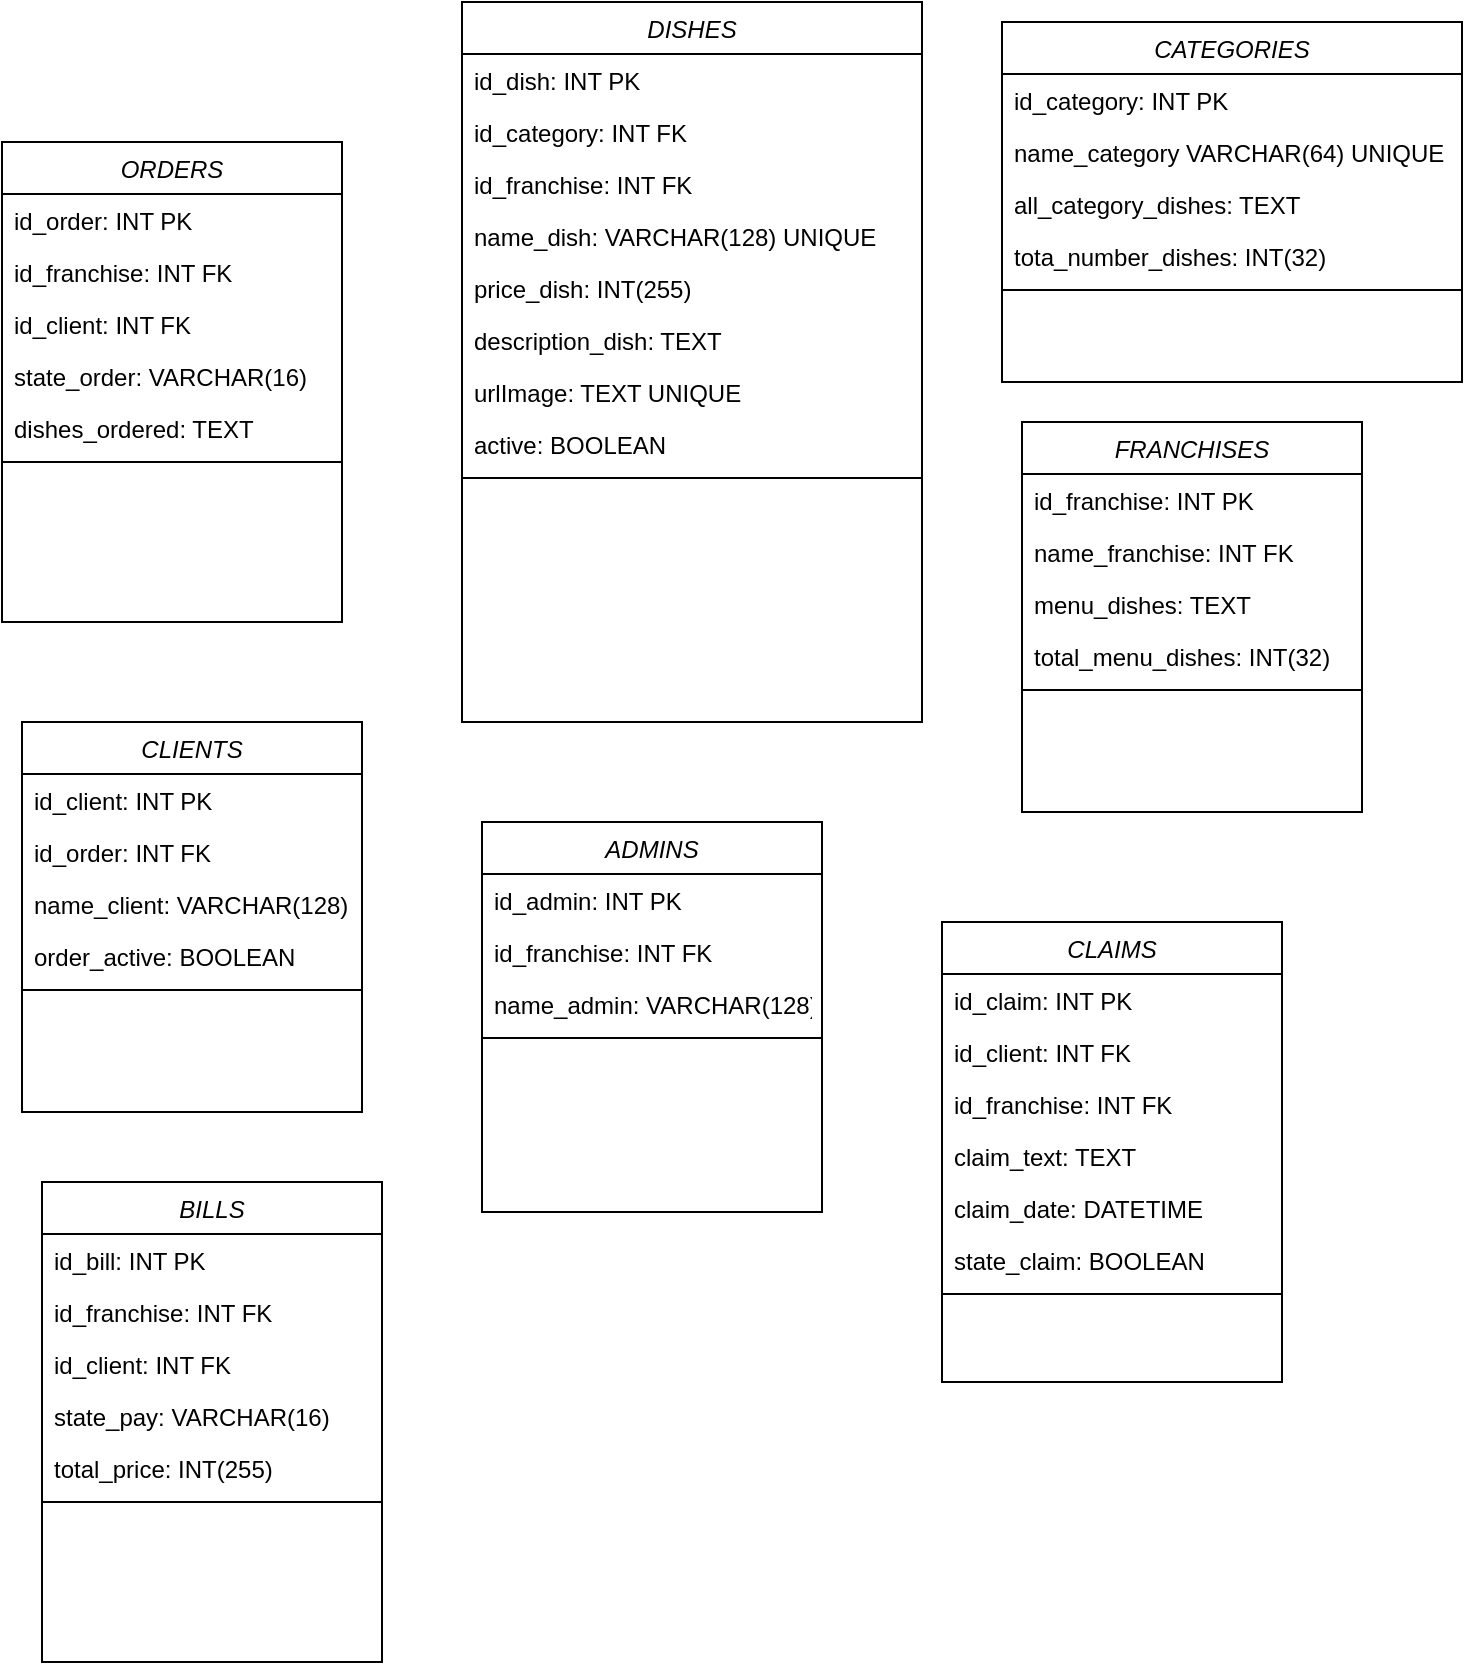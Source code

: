 <mxfile version="21.6.5" type="device">
  <diagram id="C5RBs43oDa-KdzZeNtuy" name="Page-1">
    <mxGraphModel dx="1050" dy="605" grid="1" gridSize="10" guides="1" tooltips="1" connect="1" arrows="1" fold="1" page="1" pageScale="1" pageWidth="827" pageHeight="1169" math="0" shadow="0">
      <root>
        <mxCell id="WIyWlLk6GJQsqaUBKTNV-0" />
        <mxCell id="WIyWlLk6GJQsqaUBKTNV-1" parent="WIyWlLk6GJQsqaUBKTNV-0" />
        <mxCell id="zkfFHV4jXpPFQw0GAbJ--0" value="DISHES" style="swimlane;fontStyle=2;align=center;verticalAlign=top;childLayout=stackLayout;horizontal=1;startSize=26;horizontalStack=0;resizeParent=1;resizeLast=0;collapsible=1;marginBottom=0;rounded=0;shadow=0;strokeWidth=1;" parent="WIyWlLk6GJQsqaUBKTNV-1" vertex="1">
          <mxGeometry x="290" y="70" width="230" height="360" as="geometry">
            <mxRectangle x="230" y="140" width="160" height="26" as="alternateBounds" />
          </mxGeometry>
        </mxCell>
        <mxCell id="zkfFHV4jXpPFQw0GAbJ--1" value="id_dish: INT PK" style="text;align=left;verticalAlign=top;spacingLeft=4;spacingRight=4;overflow=hidden;rotatable=0;points=[[0,0.5],[1,0.5]];portConstraint=eastwest;" parent="zkfFHV4jXpPFQw0GAbJ--0" vertex="1">
          <mxGeometry y="26" width="230" height="26" as="geometry" />
        </mxCell>
        <mxCell id="qpulZTgxZBUoSU7CvV7U-4" value="id_category: INT FK " style="text;align=left;verticalAlign=top;spacingLeft=4;spacingRight=4;overflow=hidden;rotatable=0;points=[[0,0.5],[1,0.5]];portConstraint=eastwest;" vertex="1" parent="zkfFHV4jXpPFQw0GAbJ--0">
          <mxGeometry y="52" width="230" height="26" as="geometry" />
        </mxCell>
        <mxCell id="qpulZTgxZBUoSU7CvV7U-1" value="id_franchise: INT FK" style="text;align=left;verticalAlign=top;spacingLeft=4;spacingRight=4;overflow=hidden;rotatable=0;points=[[0,0.5],[1,0.5]];portConstraint=eastwest;" vertex="1" parent="zkfFHV4jXpPFQw0GAbJ--0">
          <mxGeometry y="78" width="230" height="26" as="geometry" />
        </mxCell>
        <mxCell id="zkfFHV4jXpPFQw0GAbJ--2" value="name_dish: VARCHAR(128) UNIQUE" style="text;align=left;verticalAlign=top;spacingLeft=4;spacingRight=4;overflow=hidden;rotatable=0;points=[[0,0.5],[1,0.5]];portConstraint=eastwest;rounded=0;shadow=0;html=0;" parent="zkfFHV4jXpPFQw0GAbJ--0" vertex="1">
          <mxGeometry y="104" width="230" height="26" as="geometry" />
        </mxCell>
        <mxCell id="zkfFHV4jXpPFQw0GAbJ--3" value="price_dish: INT(255)" style="text;align=left;verticalAlign=top;spacingLeft=4;spacingRight=4;overflow=hidden;rotatable=0;points=[[0,0.5],[1,0.5]];portConstraint=eastwest;rounded=0;shadow=0;html=0;" parent="zkfFHV4jXpPFQw0GAbJ--0" vertex="1">
          <mxGeometry y="130" width="230" height="26" as="geometry" />
        </mxCell>
        <mxCell id="zkfFHV4jXpPFQw0GAbJ--5" value="description_dish: TEXT " style="text;align=left;verticalAlign=top;spacingLeft=4;spacingRight=4;overflow=hidden;rotatable=0;points=[[0,0.5],[1,0.5]];portConstraint=eastwest;" parent="zkfFHV4jXpPFQw0GAbJ--0" vertex="1">
          <mxGeometry y="156" width="230" height="26" as="geometry" />
        </mxCell>
        <mxCell id="qpulZTgxZBUoSU7CvV7U-2" value="urlImage: TEXT UNIQUE" style="text;align=left;verticalAlign=top;spacingLeft=4;spacingRight=4;overflow=hidden;rotatable=0;points=[[0,0.5],[1,0.5]];portConstraint=eastwest;" vertex="1" parent="zkfFHV4jXpPFQw0GAbJ--0">
          <mxGeometry y="182" width="230" height="26" as="geometry" />
        </mxCell>
        <mxCell id="qpulZTgxZBUoSU7CvV7U-3" value="active: BOOLEAN" style="text;align=left;verticalAlign=top;spacingLeft=4;spacingRight=4;overflow=hidden;rotatable=0;points=[[0,0.5],[1,0.5]];portConstraint=eastwest;" vertex="1" parent="zkfFHV4jXpPFQw0GAbJ--0">
          <mxGeometry y="208" width="230" height="26" as="geometry" />
        </mxCell>
        <mxCell id="zkfFHV4jXpPFQw0GAbJ--4" value="" style="line;html=1;strokeWidth=1;align=left;verticalAlign=middle;spacingTop=-1;spacingLeft=3;spacingRight=3;rotatable=0;labelPosition=right;points=[];portConstraint=eastwest;" parent="zkfFHV4jXpPFQw0GAbJ--0" vertex="1">
          <mxGeometry y="234" width="230" height="8" as="geometry" />
        </mxCell>
        <mxCell id="qpulZTgxZBUoSU7CvV7U-6" value="ORDERS" style="swimlane;fontStyle=2;align=center;verticalAlign=top;childLayout=stackLayout;horizontal=1;startSize=26;horizontalStack=0;resizeParent=1;resizeLast=0;collapsible=1;marginBottom=0;rounded=0;shadow=0;strokeWidth=1;" vertex="1" parent="WIyWlLk6GJQsqaUBKTNV-1">
          <mxGeometry x="60" y="140" width="170" height="240" as="geometry">
            <mxRectangle x="230" y="140" width="160" height="26" as="alternateBounds" />
          </mxGeometry>
        </mxCell>
        <mxCell id="qpulZTgxZBUoSU7CvV7U-7" value="id_order: INT PK" style="text;align=left;verticalAlign=top;spacingLeft=4;spacingRight=4;overflow=hidden;rotatable=0;points=[[0,0.5],[1,0.5]];portConstraint=eastwest;" vertex="1" parent="qpulZTgxZBUoSU7CvV7U-6">
          <mxGeometry y="26" width="170" height="26" as="geometry" />
        </mxCell>
        <mxCell id="qpulZTgxZBUoSU7CvV7U-9" value="id_franchise: INT FK" style="text;align=left;verticalAlign=top;spacingLeft=4;spacingRight=4;overflow=hidden;rotatable=0;points=[[0,0.5],[1,0.5]];portConstraint=eastwest;" vertex="1" parent="qpulZTgxZBUoSU7CvV7U-6">
          <mxGeometry y="52" width="170" height="26" as="geometry" />
        </mxCell>
        <mxCell id="qpulZTgxZBUoSU7CvV7U-14" value="id_client: INT FK" style="text;align=left;verticalAlign=top;spacingLeft=4;spacingRight=4;overflow=hidden;rotatable=0;points=[[0,0.5],[1,0.5]];portConstraint=eastwest;" vertex="1" parent="qpulZTgxZBUoSU7CvV7U-6">
          <mxGeometry y="78" width="170" height="26" as="geometry" />
        </mxCell>
        <mxCell id="qpulZTgxZBUoSU7CvV7U-10" value="state_order: VARCHAR(16) " style="text;align=left;verticalAlign=top;spacingLeft=4;spacingRight=4;overflow=hidden;rotatable=0;points=[[0,0.5],[1,0.5]];portConstraint=eastwest;rounded=0;shadow=0;html=0;" vertex="1" parent="qpulZTgxZBUoSU7CvV7U-6">
          <mxGeometry y="104" width="170" height="26" as="geometry" />
        </mxCell>
        <mxCell id="qpulZTgxZBUoSU7CvV7U-11" value="dishes_ordered: TEXT" style="text;align=left;verticalAlign=top;spacingLeft=4;spacingRight=4;overflow=hidden;rotatable=0;points=[[0,0.5],[1,0.5]];portConstraint=eastwest;rounded=0;shadow=0;html=0;" vertex="1" parent="qpulZTgxZBUoSU7CvV7U-6">
          <mxGeometry y="130" width="170" height="26" as="geometry" />
        </mxCell>
        <mxCell id="qpulZTgxZBUoSU7CvV7U-15" value="" style="line;html=1;strokeWidth=1;align=left;verticalAlign=middle;spacingTop=-1;spacingLeft=3;spacingRight=3;rotatable=0;labelPosition=right;points=[];portConstraint=eastwest;" vertex="1" parent="qpulZTgxZBUoSU7CvV7U-6">
          <mxGeometry y="156" width="170" height="8" as="geometry" />
        </mxCell>
        <mxCell id="qpulZTgxZBUoSU7CvV7U-18" value="CATEGORIES" style="swimlane;fontStyle=2;align=center;verticalAlign=top;childLayout=stackLayout;horizontal=1;startSize=26;horizontalStack=0;resizeParent=1;resizeLast=0;collapsible=1;marginBottom=0;rounded=0;shadow=0;strokeWidth=1;" vertex="1" parent="WIyWlLk6GJQsqaUBKTNV-1">
          <mxGeometry x="560" y="80" width="230" height="180" as="geometry">
            <mxRectangle x="230" y="140" width="160" height="26" as="alternateBounds" />
          </mxGeometry>
        </mxCell>
        <mxCell id="qpulZTgxZBUoSU7CvV7U-19" value="id_category: INT PK" style="text;align=left;verticalAlign=top;spacingLeft=4;spacingRight=4;overflow=hidden;rotatable=0;points=[[0,0.5],[1,0.5]];portConstraint=eastwest;" vertex="1" parent="qpulZTgxZBUoSU7CvV7U-18">
          <mxGeometry y="26" width="230" height="26" as="geometry" />
        </mxCell>
        <mxCell id="qpulZTgxZBUoSU7CvV7U-21" value="name_category VARCHAR(64) UNIQUE" style="text;align=left;verticalAlign=top;spacingLeft=4;spacingRight=4;overflow=hidden;rotatable=0;points=[[0,0.5],[1,0.5]];portConstraint=eastwest;rounded=0;shadow=0;html=0;" vertex="1" parent="qpulZTgxZBUoSU7CvV7U-18">
          <mxGeometry y="52" width="230" height="26" as="geometry" />
        </mxCell>
        <mxCell id="qpulZTgxZBUoSU7CvV7U-32" value="all_category_dishes: TEXT" style="text;align=left;verticalAlign=top;spacingLeft=4;spacingRight=4;overflow=hidden;rotatable=0;points=[[0,0.5],[1,0.5]];portConstraint=eastwest;rounded=0;shadow=0;html=0;" vertex="1" parent="qpulZTgxZBUoSU7CvV7U-18">
          <mxGeometry y="78" width="230" height="26" as="geometry" />
        </mxCell>
        <mxCell id="qpulZTgxZBUoSU7CvV7U-22" value="tota_number_dishes: INT(32)" style="text;align=left;verticalAlign=top;spacingLeft=4;spacingRight=4;overflow=hidden;rotatable=0;points=[[0,0.5],[1,0.5]];portConstraint=eastwest;rounded=0;shadow=0;html=0;" vertex="1" parent="qpulZTgxZBUoSU7CvV7U-18">
          <mxGeometry y="104" width="230" height="26" as="geometry" />
        </mxCell>
        <mxCell id="qpulZTgxZBUoSU7CvV7U-24" value="" style="line;html=1;strokeWidth=1;align=left;verticalAlign=middle;spacingTop=-1;spacingLeft=3;spacingRight=3;rotatable=0;labelPosition=right;points=[];portConstraint=eastwest;" vertex="1" parent="qpulZTgxZBUoSU7CvV7U-18">
          <mxGeometry y="130" width="230" height="8" as="geometry" />
        </mxCell>
        <mxCell id="qpulZTgxZBUoSU7CvV7U-25" value="FRANCHISES" style="swimlane;fontStyle=2;align=center;verticalAlign=top;childLayout=stackLayout;horizontal=1;startSize=26;horizontalStack=0;resizeParent=1;resizeLast=0;collapsible=1;marginBottom=0;rounded=0;shadow=0;strokeWidth=1;" vertex="1" parent="WIyWlLk6GJQsqaUBKTNV-1">
          <mxGeometry x="570" y="280" width="170" height="195" as="geometry">
            <mxRectangle x="230" y="140" width="160" height="26" as="alternateBounds" />
          </mxGeometry>
        </mxCell>
        <mxCell id="qpulZTgxZBUoSU7CvV7U-26" value="id_franchise: INT PK" style="text;align=left;verticalAlign=top;spacingLeft=4;spacingRight=4;overflow=hidden;rotatable=0;points=[[0,0.5],[1,0.5]];portConstraint=eastwest;" vertex="1" parent="qpulZTgxZBUoSU7CvV7U-25">
          <mxGeometry y="26" width="170" height="26" as="geometry" />
        </mxCell>
        <mxCell id="qpulZTgxZBUoSU7CvV7U-28" value="name_franchise: INT FK" style="text;align=left;verticalAlign=top;spacingLeft=4;spacingRight=4;overflow=hidden;rotatable=0;points=[[0,0.5],[1,0.5]];portConstraint=eastwest;" vertex="1" parent="qpulZTgxZBUoSU7CvV7U-25">
          <mxGeometry y="52" width="170" height="26" as="geometry" />
        </mxCell>
        <mxCell id="qpulZTgxZBUoSU7CvV7U-33" value="menu_dishes: TEXT " style="text;align=left;verticalAlign=top;spacingLeft=4;spacingRight=4;overflow=hidden;rotatable=0;points=[[0,0.5],[1,0.5]];portConstraint=eastwest;rounded=0;shadow=0;html=0;" vertex="1" parent="qpulZTgxZBUoSU7CvV7U-25">
          <mxGeometry y="78" width="170" height="26" as="geometry" />
        </mxCell>
        <mxCell id="qpulZTgxZBUoSU7CvV7U-29" value="total_menu_dishes: INT(32) " style="text;align=left;verticalAlign=top;spacingLeft=4;spacingRight=4;overflow=hidden;rotatable=0;points=[[0,0.5],[1,0.5]];portConstraint=eastwest;rounded=0;shadow=0;html=0;" vertex="1" parent="qpulZTgxZBUoSU7CvV7U-25">
          <mxGeometry y="104" width="170" height="26" as="geometry" />
        </mxCell>
        <mxCell id="qpulZTgxZBUoSU7CvV7U-31" value="" style="line;html=1;strokeWidth=1;align=left;verticalAlign=middle;spacingTop=-1;spacingLeft=3;spacingRight=3;rotatable=0;labelPosition=right;points=[];portConstraint=eastwest;" vertex="1" parent="qpulZTgxZBUoSU7CvV7U-25">
          <mxGeometry y="130" width="170" height="8" as="geometry" />
        </mxCell>
        <mxCell id="qpulZTgxZBUoSU7CvV7U-34" value="CLIENTS" style="swimlane;fontStyle=2;align=center;verticalAlign=top;childLayout=stackLayout;horizontal=1;startSize=26;horizontalStack=0;resizeParent=1;resizeLast=0;collapsible=1;marginBottom=0;rounded=0;shadow=0;strokeWidth=1;" vertex="1" parent="WIyWlLk6GJQsqaUBKTNV-1">
          <mxGeometry x="70" y="430" width="170" height="195" as="geometry">
            <mxRectangle x="230" y="140" width="160" height="26" as="alternateBounds" />
          </mxGeometry>
        </mxCell>
        <mxCell id="qpulZTgxZBUoSU7CvV7U-35" value="id_client: INT PK" style="text;align=left;verticalAlign=top;spacingLeft=4;spacingRight=4;overflow=hidden;rotatable=0;points=[[0,0.5],[1,0.5]];portConstraint=eastwest;" vertex="1" parent="qpulZTgxZBUoSU7CvV7U-34">
          <mxGeometry y="26" width="170" height="26" as="geometry" />
        </mxCell>
        <mxCell id="qpulZTgxZBUoSU7CvV7U-37" value="id_order: INT FK" style="text;align=left;verticalAlign=top;spacingLeft=4;spacingRight=4;overflow=hidden;rotatable=0;points=[[0,0.5],[1,0.5]];portConstraint=eastwest;rounded=0;shadow=0;html=0;" vertex="1" parent="qpulZTgxZBUoSU7CvV7U-34">
          <mxGeometry y="52" width="170" height="26" as="geometry" />
        </mxCell>
        <mxCell id="qpulZTgxZBUoSU7CvV7U-36" value="name_client: VARCHAR(128)" style="text;align=left;verticalAlign=top;spacingLeft=4;spacingRight=4;overflow=hidden;rotatable=0;points=[[0,0.5],[1,0.5]];portConstraint=eastwest;" vertex="1" parent="qpulZTgxZBUoSU7CvV7U-34">
          <mxGeometry y="78" width="170" height="26" as="geometry" />
        </mxCell>
        <mxCell id="qpulZTgxZBUoSU7CvV7U-38" value="order_active: BOOLEAN" style="text;align=left;verticalAlign=top;spacingLeft=4;spacingRight=4;overflow=hidden;rotatable=0;points=[[0,0.5],[1,0.5]];portConstraint=eastwest;rounded=0;shadow=0;html=0;" vertex="1" parent="qpulZTgxZBUoSU7CvV7U-34">
          <mxGeometry y="104" width="170" height="26" as="geometry" />
        </mxCell>
        <mxCell id="qpulZTgxZBUoSU7CvV7U-39" value="" style="line;html=1;strokeWidth=1;align=left;verticalAlign=middle;spacingTop=-1;spacingLeft=3;spacingRight=3;rotatable=0;labelPosition=right;points=[];portConstraint=eastwest;" vertex="1" parent="qpulZTgxZBUoSU7CvV7U-34">
          <mxGeometry y="130" width="170" height="8" as="geometry" />
        </mxCell>
        <mxCell id="qpulZTgxZBUoSU7CvV7U-40" value="ADMINS" style="swimlane;fontStyle=2;align=center;verticalAlign=top;childLayout=stackLayout;horizontal=1;startSize=26;horizontalStack=0;resizeParent=1;resizeLast=0;collapsible=1;marginBottom=0;rounded=0;shadow=0;strokeWidth=1;" vertex="1" parent="WIyWlLk6GJQsqaUBKTNV-1">
          <mxGeometry x="300" y="480" width="170" height="195" as="geometry">
            <mxRectangle x="230" y="140" width="160" height="26" as="alternateBounds" />
          </mxGeometry>
        </mxCell>
        <mxCell id="qpulZTgxZBUoSU7CvV7U-41" value="id_admin: INT PK" style="text;align=left;verticalAlign=top;spacingLeft=4;spacingRight=4;overflow=hidden;rotatable=0;points=[[0,0.5],[1,0.5]];portConstraint=eastwest;" vertex="1" parent="qpulZTgxZBUoSU7CvV7U-40">
          <mxGeometry y="26" width="170" height="26" as="geometry" />
        </mxCell>
        <mxCell id="qpulZTgxZBUoSU7CvV7U-42" value="id_franchise: INT FK " style="text;align=left;verticalAlign=top;spacingLeft=4;spacingRight=4;overflow=hidden;rotatable=0;points=[[0,0.5],[1,0.5]];portConstraint=eastwest;rounded=0;shadow=0;html=0;" vertex="1" parent="qpulZTgxZBUoSU7CvV7U-40">
          <mxGeometry y="52" width="170" height="26" as="geometry" />
        </mxCell>
        <mxCell id="qpulZTgxZBUoSU7CvV7U-43" value="name_admin: VARCHAR(128)" style="text;align=left;verticalAlign=top;spacingLeft=4;spacingRight=4;overflow=hidden;rotatable=0;points=[[0,0.5],[1,0.5]];portConstraint=eastwest;" vertex="1" parent="qpulZTgxZBUoSU7CvV7U-40">
          <mxGeometry y="78" width="170" height="26" as="geometry" />
        </mxCell>
        <mxCell id="qpulZTgxZBUoSU7CvV7U-45" value="" style="line;html=1;strokeWidth=1;align=left;verticalAlign=middle;spacingTop=-1;spacingLeft=3;spacingRight=3;rotatable=0;labelPosition=right;points=[];portConstraint=eastwest;" vertex="1" parent="qpulZTgxZBUoSU7CvV7U-40">
          <mxGeometry y="104" width="170" height="8" as="geometry" />
        </mxCell>
        <mxCell id="qpulZTgxZBUoSU7CvV7U-46" value="CLAIMS" style="swimlane;fontStyle=2;align=center;verticalAlign=top;childLayout=stackLayout;horizontal=1;startSize=26;horizontalStack=0;resizeParent=1;resizeLast=0;collapsible=1;marginBottom=0;rounded=0;shadow=0;strokeWidth=1;" vertex="1" parent="WIyWlLk6GJQsqaUBKTNV-1">
          <mxGeometry x="530" y="530" width="170" height="230" as="geometry">
            <mxRectangle x="230" y="140" width="160" height="26" as="alternateBounds" />
          </mxGeometry>
        </mxCell>
        <mxCell id="qpulZTgxZBUoSU7CvV7U-47" value="id_claim: INT PK" style="text;align=left;verticalAlign=top;spacingLeft=4;spacingRight=4;overflow=hidden;rotatable=0;points=[[0,0.5],[1,0.5]];portConstraint=eastwest;" vertex="1" parent="qpulZTgxZBUoSU7CvV7U-46">
          <mxGeometry y="26" width="170" height="26" as="geometry" />
        </mxCell>
        <mxCell id="qpulZTgxZBUoSU7CvV7U-48" value="id_client: INT FK " style="text;align=left;verticalAlign=top;spacingLeft=4;spacingRight=4;overflow=hidden;rotatable=0;points=[[0,0.5],[1,0.5]];portConstraint=eastwest;rounded=0;shadow=0;html=0;" vertex="1" parent="qpulZTgxZBUoSU7CvV7U-46">
          <mxGeometry y="52" width="170" height="26" as="geometry" />
        </mxCell>
        <mxCell id="qpulZTgxZBUoSU7CvV7U-52" value="id_franchise: INT FK " style="text;align=left;verticalAlign=top;spacingLeft=4;spacingRight=4;overflow=hidden;rotatable=0;points=[[0,0.5],[1,0.5]];portConstraint=eastwest;rounded=0;shadow=0;html=0;" vertex="1" parent="qpulZTgxZBUoSU7CvV7U-46">
          <mxGeometry y="78" width="170" height="26" as="geometry" />
        </mxCell>
        <mxCell id="qpulZTgxZBUoSU7CvV7U-53" value="claim_text: TEXT" style="text;align=left;verticalAlign=top;spacingLeft=4;spacingRight=4;overflow=hidden;rotatable=0;points=[[0,0.5],[1,0.5]];portConstraint=eastwest;" vertex="1" parent="qpulZTgxZBUoSU7CvV7U-46">
          <mxGeometry y="104" width="170" height="26" as="geometry" />
        </mxCell>
        <mxCell id="qpulZTgxZBUoSU7CvV7U-54" value="claim_date: DATETIME" style="text;align=left;verticalAlign=top;spacingLeft=4;spacingRight=4;overflow=hidden;rotatable=0;points=[[0,0.5],[1,0.5]];portConstraint=eastwest;" vertex="1" parent="qpulZTgxZBUoSU7CvV7U-46">
          <mxGeometry y="130" width="170" height="26" as="geometry" />
        </mxCell>
        <mxCell id="qpulZTgxZBUoSU7CvV7U-49" value="state_claim: BOOLEAN" style="text;align=left;verticalAlign=top;spacingLeft=4;spacingRight=4;overflow=hidden;rotatable=0;points=[[0,0.5],[1,0.5]];portConstraint=eastwest;" vertex="1" parent="qpulZTgxZBUoSU7CvV7U-46">
          <mxGeometry y="156" width="170" height="26" as="geometry" />
        </mxCell>
        <mxCell id="qpulZTgxZBUoSU7CvV7U-50" value="" style="line;html=1;strokeWidth=1;align=left;verticalAlign=middle;spacingTop=-1;spacingLeft=3;spacingRight=3;rotatable=0;labelPosition=right;points=[];portConstraint=eastwest;" vertex="1" parent="qpulZTgxZBUoSU7CvV7U-46">
          <mxGeometry y="182" width="170" height="8" as="geometry" />
        </mxCell>
        <mxCell id="qpulZTgxZBUoSU7CvV7U-55" value="BILLS" style="swimlane;fontStyle=2;align=center;verticalAlign=top;childLayout=stackLayout;horizontal=1;startSize=26;horizontalStack=0;resizeParent=1;resizeLast=0;collapsible=1;marginBottom=0;rounded=0;shadow=0;strokeWidth=1;" vertex="1" parent="WIyWlLk6GJQsqaUBKTNV-1">
          <mxGeometry x="80" y="660" width="170" height="240" as="geometry">
            <mxRectangle x="230" y="140" width="160" height="26" as="alternateBounds" />
          </mxGeometry>
        </mxCell>
        <mxCell id="qpulZTgxZBUoSU7CvV7U-56" value="id_bill: INT PK" style="text;align=left;verticalAlign=top;spacingLeft=4;spacingRight=4;overflow=hidden;rotatable=0;points=[[0,0.5],[1,0.5]];portConstraint=eastwest;" vertex="1" parent="qpulZTgxZBUoSU7CvV7U-55">
          <mxGeometry y="26" width="170" height="26" as="geometry" />
        </mxCell>
        <mxCell id="qpulZTgxZBUoSU7CvV7U-57" value="id_franchise: INT FK" style="text;align=left;verticalAlign=top;spacingLeft=4;spacingRight=4;overflow=hidden;rotatable=0;points=[[0,0.5],[1,0.5]];portConstraint=eastwest;" vertex="1" parent="qpulZTgxZBUoSU7CvV7U-55">
          <mxGeometry y="52" width="170" height="26" as="geometry" />
        </mxCell>
        <mxCell id="qpulZTgxZBUoSU7CvV7U-58" value="id_client: INT FK" style="text;align=left;verticalAlign=top;spacingLeft=4;spacingRight=4;overflow=hidden;rotatable=0;points=[[0,0.5],[1,0.5]];portConstraint=eastwest;" vertex="1" parent="qpulZTgxZBUoSU7CvV7U-55">
          <mxGeometry y="78" width="170" height="26" as="geometry" />
        </mxCell>
        <mxCell id="qpulZTgxZBUoSU7CvV7U-59" value="state_pay: VARCHAR(16) " style="text;align=left;verticalAlign=top;spacingLeft=4;spacingRight=4;overflow=hidden;rotatable=0;points=[[0,0.5],[1,0.5]];portConstraint=eastwest;rounded=0;shadow=0;html=0;" vertex="1" parent="qpulZTgxZBUoSU7CvV7U-55">
          <mxGeometry y="104" width="170" height="26" as="geometry" />
        </mxCell>
        <mxCell id="qpulZTgxZBUoSU7CvV7U-60" value="total_price: INT(255)" style="text;align=left;verticalAlign=top;spacingLeft=4;spacingRight=4;overflow=hidden;rotatable=0;points=[[0,0.5],[1,0.5]];portConstraint=eastwest;rounded=0;shadow=0;html=0;" vertex="1" parent="qpulZTgxZBUoSU7CvV7U-55">
          <mxGeometry y="130" width="170" height="26" as="geometry" />
        </mxCell>
        <mxCell id="qpulZTgxZBUoSU7CvV7U-61" value="" style="line;html=1;strokeWidth=1;align=left;verticalAlign=middle;spacingTop=-1;spacingLeft=3;spacingRight=3;rotatable=0;labelPosition=right;points=[];portConstraint=eastwest;" vertex="1" parent="qpulZTgxZBUoSU7CvV7U-55">
          <mxGeometry y="156" width="170" height="8" as="geometry" />
        </mxCell>
      </root>
    </mxGraphModel>
  </diagram>
</mxfile>
